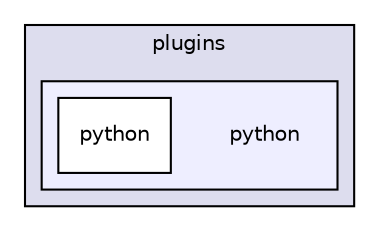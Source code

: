 digraph "python" {
  compound=true
  node [ fontsize="10", fontname="Helvetica"];
  edge [ labelfontsize="10", labelfontname="Helvetica"];
  subgraph clusterdir_7020b8b7abcceffa3f9f7a2d24718f16 {
    graph [ bgcolor="#ddddee", pencolor="black", label="plugins" fontname="Helvetica", fontsize="10", URL="dir_7020b8b7abcceffa3f9f7a2d24718f16.html"]
  subgraph clusterdir_4f56e0ba1989c2c025ff5a8b5c476e34 {
    graph [ bgcolor="#eeeeff", pencolor="black", label="" URL="dir_4f56e0ba1989c2c025ff5a8b5c476e34.html"];
    dir_4f56e0ba1989c2c025ff5a8b5c476e34 [shape=plaintext label="python"];
    dir_a43fa0e0f7878517020f471b2700d1ae [shape=box label="python" color="black" fillcolor="white" style="filled" URL="dir_a43fa0e0f7878517020f471b2700d1ae.html"];
  }
  }
}
